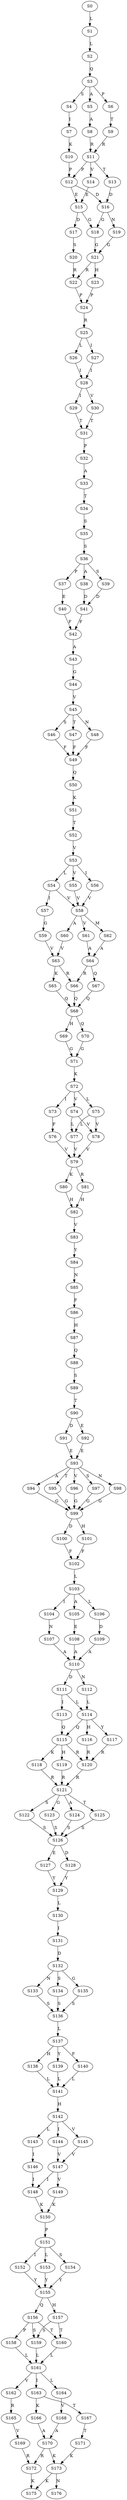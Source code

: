 strict digraph  {
	S0 -> S1 [ label = L ];
	S1 -> S2 [ label = L ];
	S2 -> S3 [ label = Q ];
	S3 -> S4 [ label = S ];
	S3 -> S5 [ label = A ];
	S3 -> S6 [ label = P ];
	S4 -> S7 [ label = I ];
	S5 -> S8 [ label = A ];
	S6 -> S9 [ label = T ];
	S7 -> S10 [ label = K ];
	S8 -> S11 [ label = R ];
	S9 -> S11 [ label = R ];
	S10 -> S12 [ label = P ];
	S11 -> S12 [ label = P ];
	S11 -> S13 [ label = T ];
	S11 -> S14 [ label = V ];
	S12 -> S15 [ label = E ];
	S12 -> S16 [ label = D ];
	S13 -> S16 [ label = D ];
	S14 -> S15 [ label = E ];
	S15 -> S17 [ label = D ];
	S15 -> S18 [ label = G ];
	S16 -> S19 [ label = N ];
	S16 -> S18 [ label = G ];
	S17 -> S20 [ label = S ];
	S18 -> S21 [ label = G ];
	S19 -> S21 [ label = G ];
	S20 -> S22 [ label = R ];
	S21 -> S23 [ label = H ];
	S21 -> S22 [ label = R ];
	S22 -> S24 [ label = P ];
	S23 -> S24 [ label = P ];
	S24 -> S25 [ label = R ];
	S25 -> S26 [ label = L ];
	S25 -> S27 [ label = I ];
	S26 -> S28 [ label = I ];
	S27 -> S28 [ label = I ];
	S28 -> S29 [ label = I ];
	S28 -> S30 [ label = V ];
	S29 -> S31 [ label = T ];
	S30 -> S31 [ label = T ];
	S31 -> S32 [ label = P ];
	S32 -> S33 [ label = A ];
	S33 -> S34 [ label = T ];
	S34 -> S35 [ label = S ];
	S35 -> S36 [ label = S ];
	S36 -> S37 [ label = P ];
	S36 -> S38 [ label = A ];
	S36 -> S39 [ label = S ];
	S37 -> S40 [ label = E ];
	S38 -> S41 [ label = D ];
	S39 -> S41 [ label = D ];
	S40 -> S42 [ label = F ];
	S41 -> S42 [ label = F ];
	S42 -> S43 [ label = A ];
	S43 -> S44 [ label = G ];
	S44 -> S45 [ label = V ];
	S45 -> S46 [ label = S ];
	S45 -> S47 [ label = T ];
	S45 -> S48 [ label = N ];
	S46 -> S49 [ label = F ];
	S47 -> S49 [ label = F ];
	S48 -> S49 [ label = F ];
	S49 -> S50 [ label = Q ];
	S50 -> S51 [ label = K ];
	S51 -> S52 [ label = T ];
	S52 -> S53 [ label = V ];
	S53 -> S54 [ label = L ];
	S53 -> S55 [ label = V ];
	S53 -> S56 [ label = I ];
	S54 -> S57 [ label = I ];
	S54 -> S58 [ label = V ];
	S55 -> S58 [ label = V ];
	S56 -> S58 [ label = V ];
	S57 -> S59 [ label = G ];
	S58 -> S60 [ label = A ];
	S58 -> S61 [ label = V ];
	S58 -> S62 [ label = M ];
	S59 -> S63 [ label = V ];
	S60 -> S63 [ label = V ];
	S61 -> S64 [ label = A ];
	S62 -> S64 [ label = A ];
	S63 -> S65 [ label = K ];
	S63 -> S66 [ label = R ];
	S64 -> S66 [ label = R ];
	S64 -> S67 [ label = Q ];
	S65 -> S68 [ label = Q ];
	S66 -> S68 [ label = Q ];
	S67 -> S68 [ label = Q ];
	S68 -> S69 [ label = H ];
	S68 -> S70 [ label = Q ];
	S69 -> S71 [ label = G ];
	S70 -> S71 [ label = G ];
	S71 -> S72 [ label = K ];
	S72 -> S73 [ label = I ];
	S72 -> S74 [ label = V ];
	S72 -> S75 [ label = L ];
	S73 -> S76 [ label = F ];
	S74 -> S77 [ label = L ];
	S74 -> S78 [ label = V ];
	S75 -> S77 [ label = L ];
	S75 -> S78 [ label = V ];
	S76 -> S79 [ label = V ];
	S77 -> S79 [ label = V ];
	S78 -> S79 [ label = V ];
	S79 -> S80 [ label = K ];
	S79 -> S81 [ label = R ];
	S80 -> S82 [ label = H ];
	S81 -> S82 [ label = H ];
	S82 -> S83 [ label = V ];
	S83 -> S84 [ label = Y ];
	S84 -> S85 [ label = N ];
	S85 -> S86 [ label = F ];
	S86 -> S87 [ label = H ];
	S87 -> S88 [ label = Q ];
	S88 -> S89 [ label = S ];
	S89 -> S90 [ label = T ];
	S90 -> S91 [ label = D ];
	S90 -> S92 [ label = E ];
	S91 -> S93 [ label = E ];
	S92 -> S93 [ label = E ];
	S93 -> S94 [ label = A ];
	S93 -> S95 [ label = T ];
	S93 -> S96 [ label = V ];
	S93 -> S97 [ label = S ];
	S93 -> S98 [ label = N ];
	S94 -> S99 [ label = G ];
	S95 -> S99 [ label = G ];
	S96 -> S99 [ label = G ];
	S97 -> S99 [ label = G ];
	S98 -> S99 [ label = G ];
	S99 -> S100 [ label = D ];
	S99 -> S101 [ label = H ];
	S100 -> S102 [ label = F ];
	S101 -> S102 [ label = F ];
	S102 -> S103 [ label = L ];
	S103 -> S104 [ label = I ];
	S103 -> S105 [ label = A ];
	S103 -> S106 [ label = L ];
	S104 -> S107 [ label = N ];
	S105 -> S108 [ label = E ];
	S106 -> S109 [ label = D ];
	S107 -> S110 [ label = A ];
	S108 -> S110 [ label = A ];
	S109 -> S110 [ label = A ];
	S110 -> S111 [ label = D ];
	S110 -> S112 [ label = N ];
	S111 -> S113 [ label = I ];
	S111 -> S114 [ label = L ];
	S112 -> S114 [ label = L ];
	S113 -> S115 [ label = Q ];
	S114 -> S115 [ label = Q ];
	S114 -> S116 [ label = H ];
	S114 -> S117 [ label = Y ];
	S115 -> S118 [ label = K ];
	S115 -> S119 [ label = H ];
	S115 -> S120 [ label = R ];
	S116 -> S120 [ label = R ];
	S117 -> S120 [ label = R ];
	S118 -> S121 [ label = R ];
	S119 -> S121 [ label = R ];
	S120 -> S121 [ label = R ];
	S121 -> S122 [ label = S ];
	S121 -> S123 [ label = G ];
	S121 -> S124 [ label = A ];
	S121 -> S125 [ label = T ];
	S122 -> S126 [ label = S ];
	S123 -> S126 [ label = S ];
	S124 -> S126 [ label = S ];
	S125 -> S126 [ label = S ];
	S126 -> S127 [ label = E ];
	S126 -> S128 [ label = D ];
	S127 -> S129 [ label = Y ];
	S128 -> S129 [ label = Y ];
	S129 -> S130 [ label = L ];
	S130 -> S131 [ label = I ];
	S131 -> S132 [ label = D ];
	S132 -> S133 [ label = N ];
	S132 -> S134 [ label = S ];
	S132 -> S135 [ label = G ];
	S133 -> S136 [ label = S ];
	S134 -> S136 [ label = S ];
	S135 -> S136 [ label = S ];
	S136 -> S137 [ label = L ];
	S137 -> S138 [ label = H ];
	S137 -> S139 [ label = Y ];
	S137 -> S140 [ label = F ];
	S138 -> S141 [ label = L ];
	S139 -> S141 [ label = L ];
	S140 -> S141 [ label = L ];
	S141 -> S142 [ label = H ];
	S142 -> S143 [ label = L ];
	S142 -> S144 [ label = I ];
	S142 -> S145 [ label = V ];
	S143 -> S146 [ label = I ];
	S144 -> S147 [ label = V ];
	S145 -> S147 [ label = V ];
	S146 -> S148 [ label = I ];
	S147 -> S149 [ label = V ];
	S147 -> S148 [ label = I ];
	S148 -> S150 [ label = K ];
	S149 -> S150 [ label = K ];
	S150 -> S151 [ label = P ];
	S151 -> S152 [ label = I ];
	S151 -> S153 [ label = L ];
	S151 -> S154 [ label = S ];
	S152 -> S155 [ label = Y ];
	S153 -> S155 [ label = Y ];
	S154 -> S155 [ label = Y ];
	S155 -> S156 [ label = Q ];
	S155 -> S157 [ label = H ];
	S156 -> S158 [ label = P ];
	S156 -> S159 [ label = S ];
	S156 -> S160 [ label = T ];
	S157 -> S159 [ label = S ];
	S157 -> S160 [ label = T ];
	S158 -> S161 [ label = L ];
	S159 -> S161 [ label = L ];
	S160 -> S161 [ label = L ];
	S161 -> S162 [ label = V ];
	S161 -> S163 [ label = I ];
	S161 -> S164 [ label = L ];
	S162 -> S165 [ label = R ];
	S163 -> S166 [ label = K ];
	S163 -> S167 [ label = T ];
	S164 -> S168 [ label = V ];
	S165 -> S169 [ label = V ];
	S166 -> S170 [ label = A ];
	S167 -> S171 [ label = T ];
	S168 -> S170 [ label = A ];
	S169 -> S172 [ label = R ];
	S170 -> S173 [ label = K ];
	S170 -> S172 [ label = R ];
	S171 -> S173 [ label = K ];
	S172 -> S175 [ label = K ];
	S173 -> S175 [ label = K ];
	S173 -> S176 [ label = N ];
}
